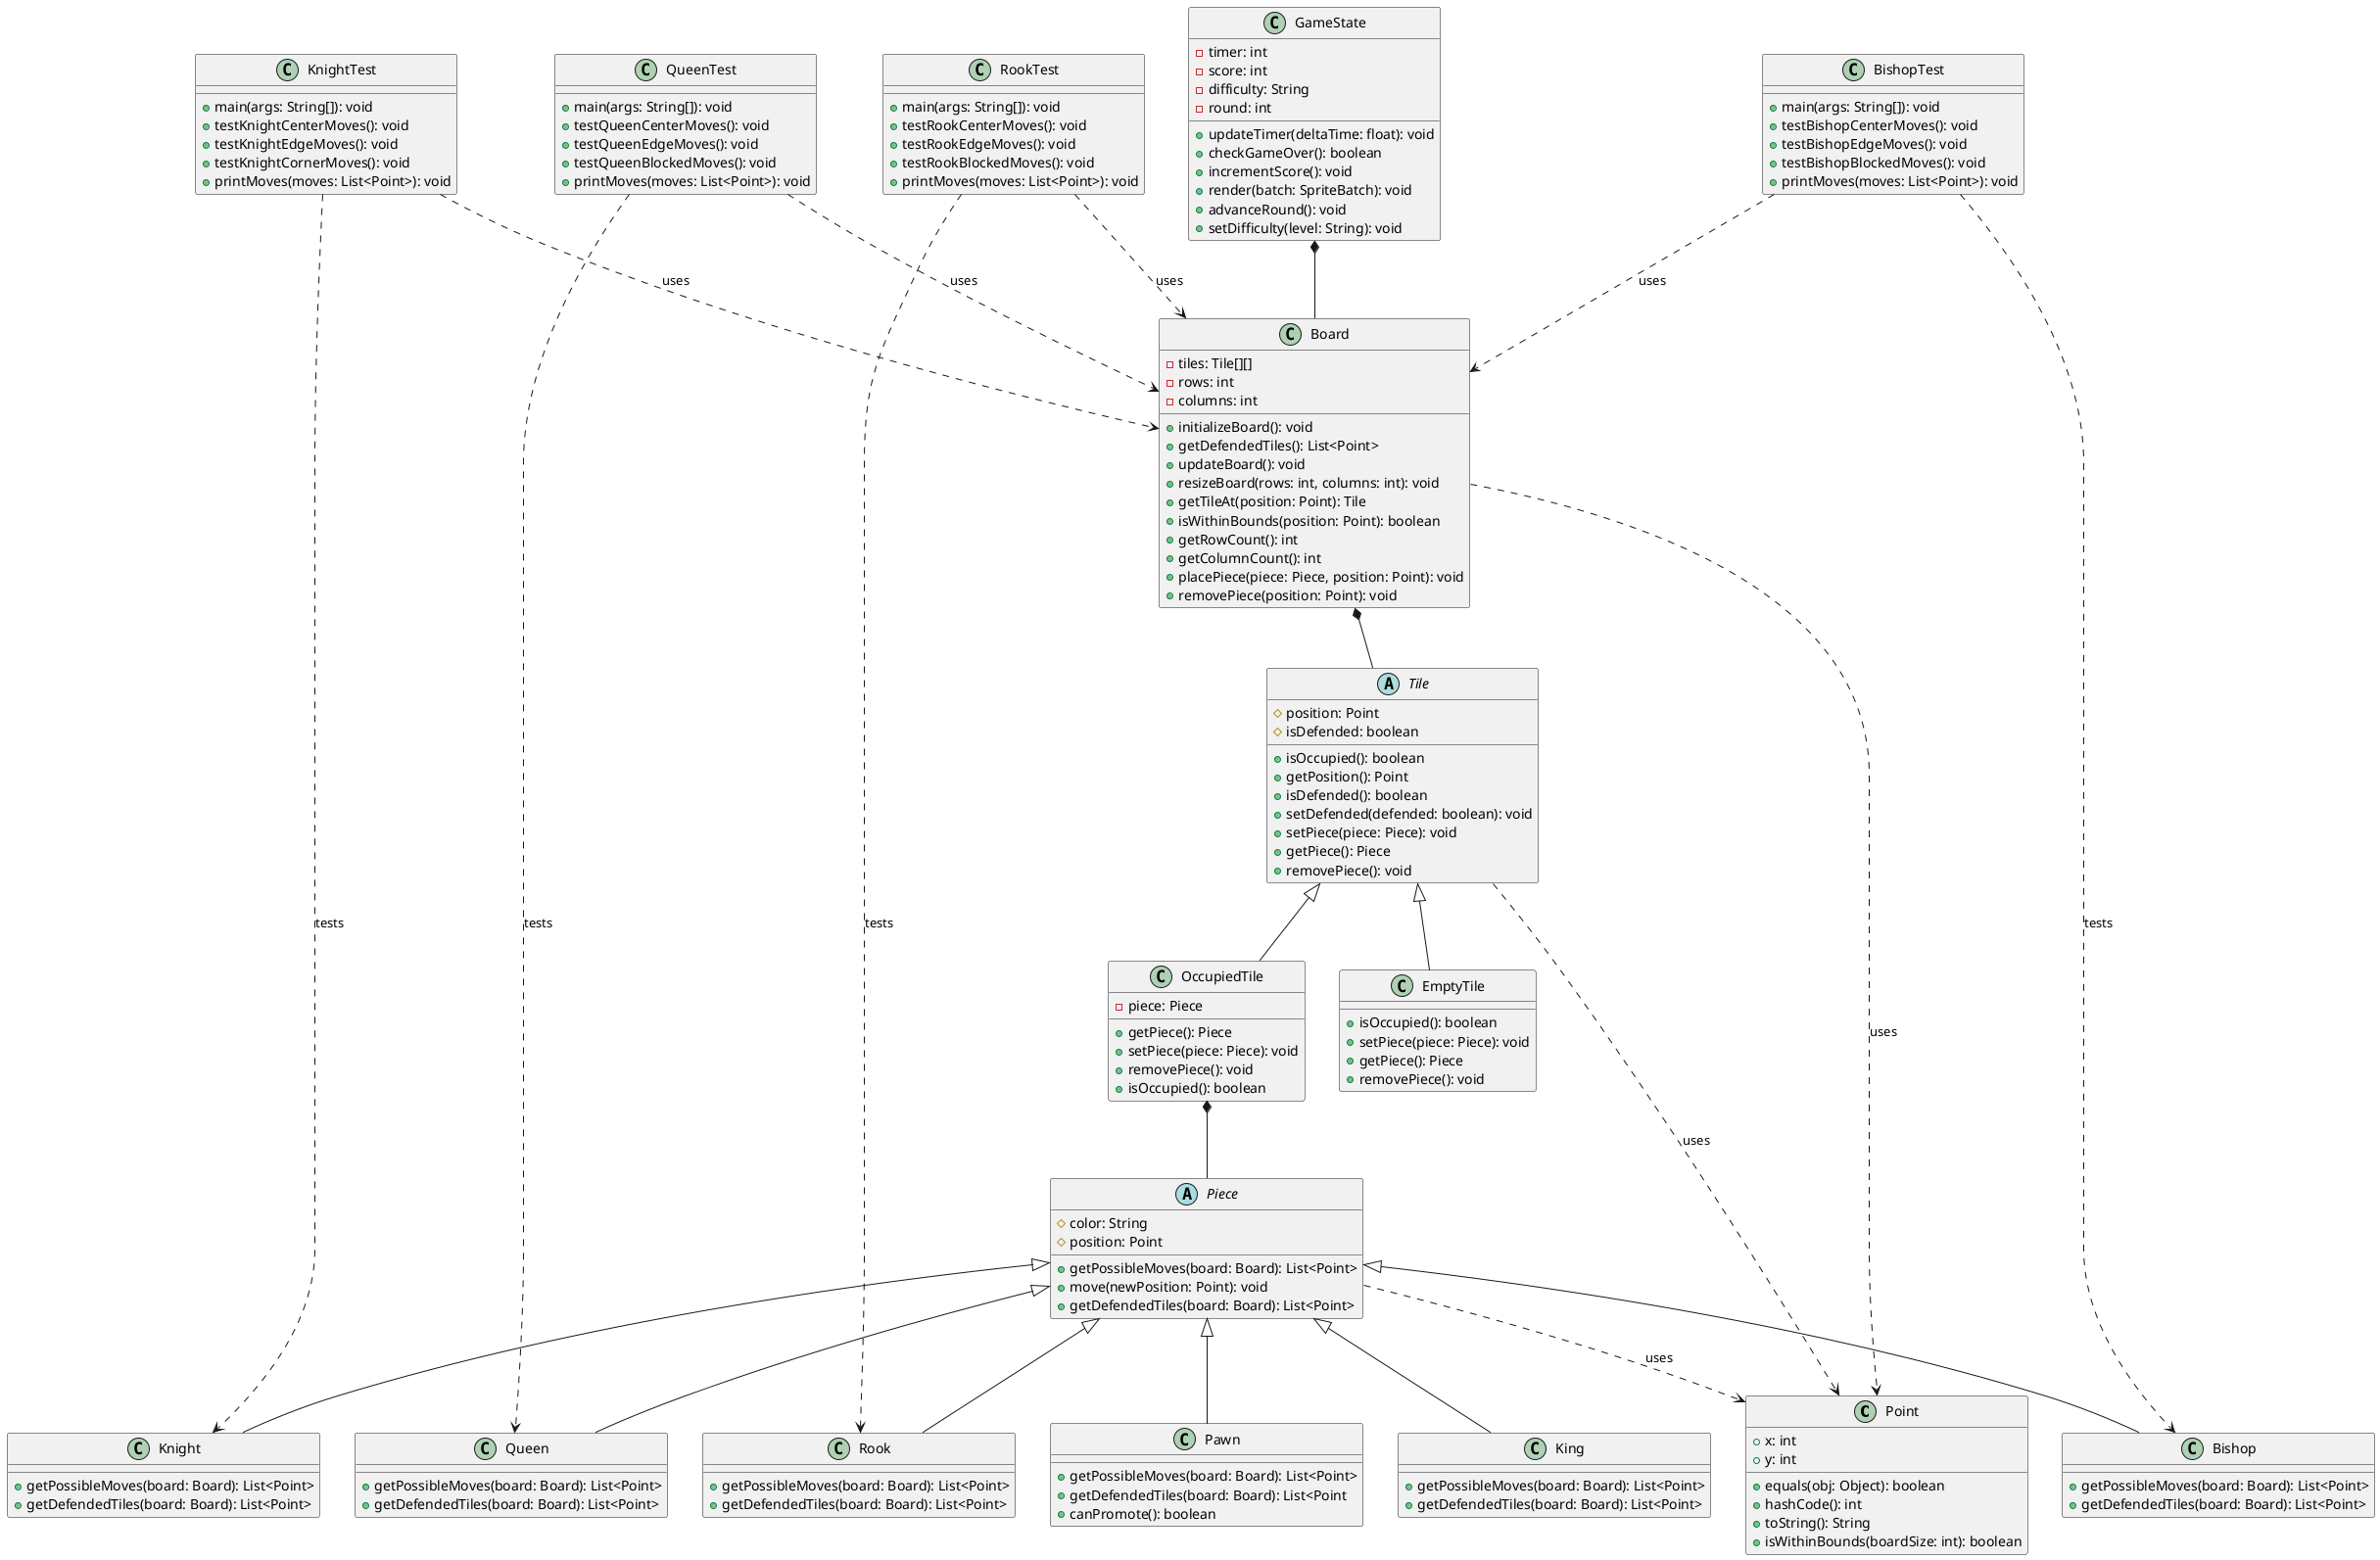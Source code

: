@startuml

class Point {
    +x: int
    +y: int
    +equals(obj: Object): boolean
    +hashCode(): int
    +toString(): String
    +isWithinBounds(boardSize: int): boolean
}

abstract class Tile {
    #position: Point
    #isDefended: boolean
    +isOccupied(): boolean
    +getPosition(): Point
    +isDefended(): boolean
    +setDefended(defended: boolean): void
    +setPiece(piece: Piece): void
    +getPiece(): Piece
    +removePiece(): void
}

class EmptyTile extends Tile {
    +isOccupied(): boolean
    +setPiece(piece: Piece): void
    +getPiece(): Piece
    +removePiece(): void
}

class OccupiedTile extends Tile {
    -piece: Piece
    +getPiece(): Piece
    +setPiece(piece: Piece): void
    +removePiece(): void
    +isOccupied(): boolean
}

abstract class Piece {
    #color: String
    #position: Point
    +getPossibleMoves(board: Board): List<Point>
    +move(newPosition: Point): void
    +getDefendedTiles(board: Board): List<Point>
}

class King extends Piece {
    +getPossibleMoves(board: Board): List<Point>
    +getDefendedTiles(board: Board): List<Point>
}

class Knight extends Piece {
    +getPossibleMoves(board: Board): List<Point>
    +getDefendedTiles(board: Board): List<Point>
}

class Bishop extends Piece {
    +getPossibleMoves(board: Board): List<Point>
    +getDefendedTiles(board: Board): List<Point>
}

class Rook extends Piece {
    +getPossibleMoves(board: Board): List<Point>
    +getDefendedTiles(board: Board): List<Point>
}

class Queen extends Piece {
    +getPossibleMoves(board: Board): List<Point>
    +getDefendedTiles(board: Board): List<Point>
}

class Pawn extends Piece {
    +getPossibleMoves(board: Board): List<Point>
    +getDefendedTiles(board: Board): List<Point
    +canPromote(): boolean
}

class Board {
    -tiles: Tile[][]
    -rows: int
    -columns: int
    +initializeBoard(): void
    +getDefendedTiles(): List<Point>
    +updateBoard(): void
    +resizeBoard(rows: int, columns: int): void
    +getTileAt(position: Point): Tile
    +isWithinBounds(position: Point): boolean
    +getRowCount(): int
    +getColumnCount(): int
    +placePiece(piece: Piece, position: Point): void
    +removePiece(position: Point): void
}

class GameState {
    -timer: int
    -score: int
    -difficulty: String
    -round: int
    +updateTimer(deltaTime: float): void
    +checkGameOver(): boolean
    +incrementScore(): void
    +render(batch: SpriteBatch): void
    +advanceRound(): void
    +setDifficulty(level: String): void
}

class KnightTest {
    +main(args: String[]): void
    +testKnightCenterMoves(): void
    +testKnightEdgeMoves(): void
    +testKnightCornerMoves(): void
    +printMoves(moves: List<Point>): void
}

class RookTest {
    +main(args: String[]): void
    +testRookCenterMoves(): void
    +testRookEdgeMoves(): void
    +testRookBlockedMoves(): void
    +printMoves(moves: List<Point>): void
}

class BishopTest {
    +main(args: String[]): void
    +testBishopCenterMoves(): void
    +testBishopEdgeMoves(): void
    +testBishopBlockedMoves(): void
    +printMoves(moves: List<Point>): void
}

class QueenTest {
    +main(args: String[]): void
    +testQueenCenterMoves(): void
    +testQueenEdgeMoves(): void
    +testQueenBlockedMoves(): void
    +printMoves(moves: List<Point>): void
}


OccupiedTile *-- Piece



Board *-- Tile
GameState *-- Board
KnightTest ..> Knight : tests
KnightTest ..> Board : uses
RookTest ..> Rook : tests
RookTest ..> Board : uses
BishopTest ..> Bishop : tests
BishopTest ..> Board : uses
QueenTest ..> Queen : tests
QueenTest ..> Board : uses

Tile ..> Point : uses
Piece ..> Point : uses
Board ..> Point : uses

@enduml
